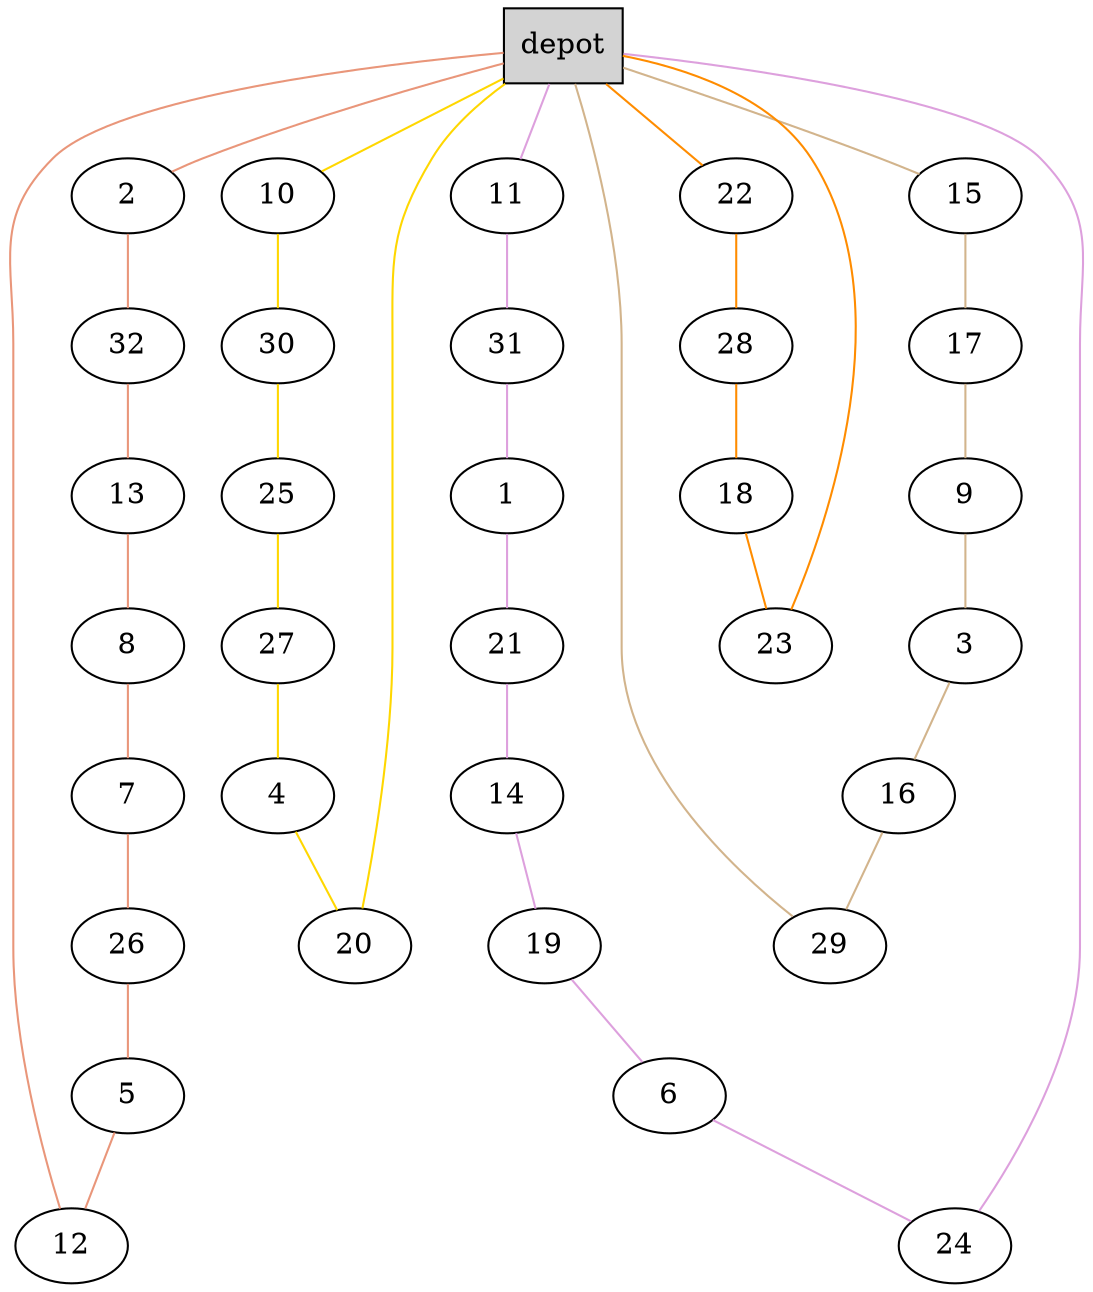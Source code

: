 graph G {
  0[shape = box, label = "depot", style = filled ];
  2[shape = ellipse];
  "0"--"2"[color = darksalmon];
  32[shape = ellipse];
  "2"--"32"[color = darksalmon];
  13[shape = ellipse];
  "32"--"13"[color = darksalmon];
  8[shape = ellipse];
  "13"--"8"[color = darksalmon];
  7[shape = ellipse];
  "8"--"7"[color = darksalmon];
  26[shape = ellipse];
  "7"--"26"[color = darksalmon];
  5[shape = ellipse];
  "26"--"5"[color = darksalmon];
  12[shape = ellipse];
  "5"--"12"[color = darksalmon];
  "12"--"0"[color = darksalmon];
  10[shape = ellipse];
  "0"--"10"[color = gold];
  30[shape = ellipse];
  "10"--"30"[color = gold];
  25[shape = ellipse];
  "30"--"25"[color = gold];
  27[shape = ellipse];
  "25"--"27"[color = gold];
  4[shape = ellipse];
  "27"--"4"[color = gold];
  20[shape = ellipse];
  "4"--"20"[color = gold];
  "20"--"0"[color = gold];
  11[shape = ellipse];
  "0"--"11"[color = plum];
  31[shape = ellipse];
  "11"--"31"[color = plum];
  1[shape = ellipse];
  "31"--"1"[color = plum];
  21[shape = ellipse];
  "1"--"21"[color = plum];
  14[shape = ellipse];
  "21"--"14"[color = plum];
  19[shape = ellipse];
  "14"--"19"[color = plum];
  6[shape = ellipse];
  "19"--"6"[color = plum];
  24[shape = ellipse];
  "6"--"24"[color = plum];
  "24"--"0"[color = plum];
  15[shape = ellipse];
  "0"--"15"[color = tan];
  17[shape = ellipse];
  "15"--"17"[color = tan];
  9[shape = ellipse];
  "17"--"9"[color = tan];
  3[shape = ellipse];
  "9"--"3"[color = tan];
  16[shape = ellipse];
  "3"--"16"[color = tan];
  29[shape = ellipse];
  "16"--"29"[color = tan];
  "29"--"0"[color = tan];
  22[shape = ellipse];
  "0"--"22"[color = darkorange];
  28[shape = ellipse];
  "22"--"28"[color = darkorange];
  18[shape = ellipse];
  "28"--"18"[color = darkorange];
  23[shape = ellipse];
  "18"--"23"[color = darkorange];
  "23"--"0"[color = darkorange];
}
